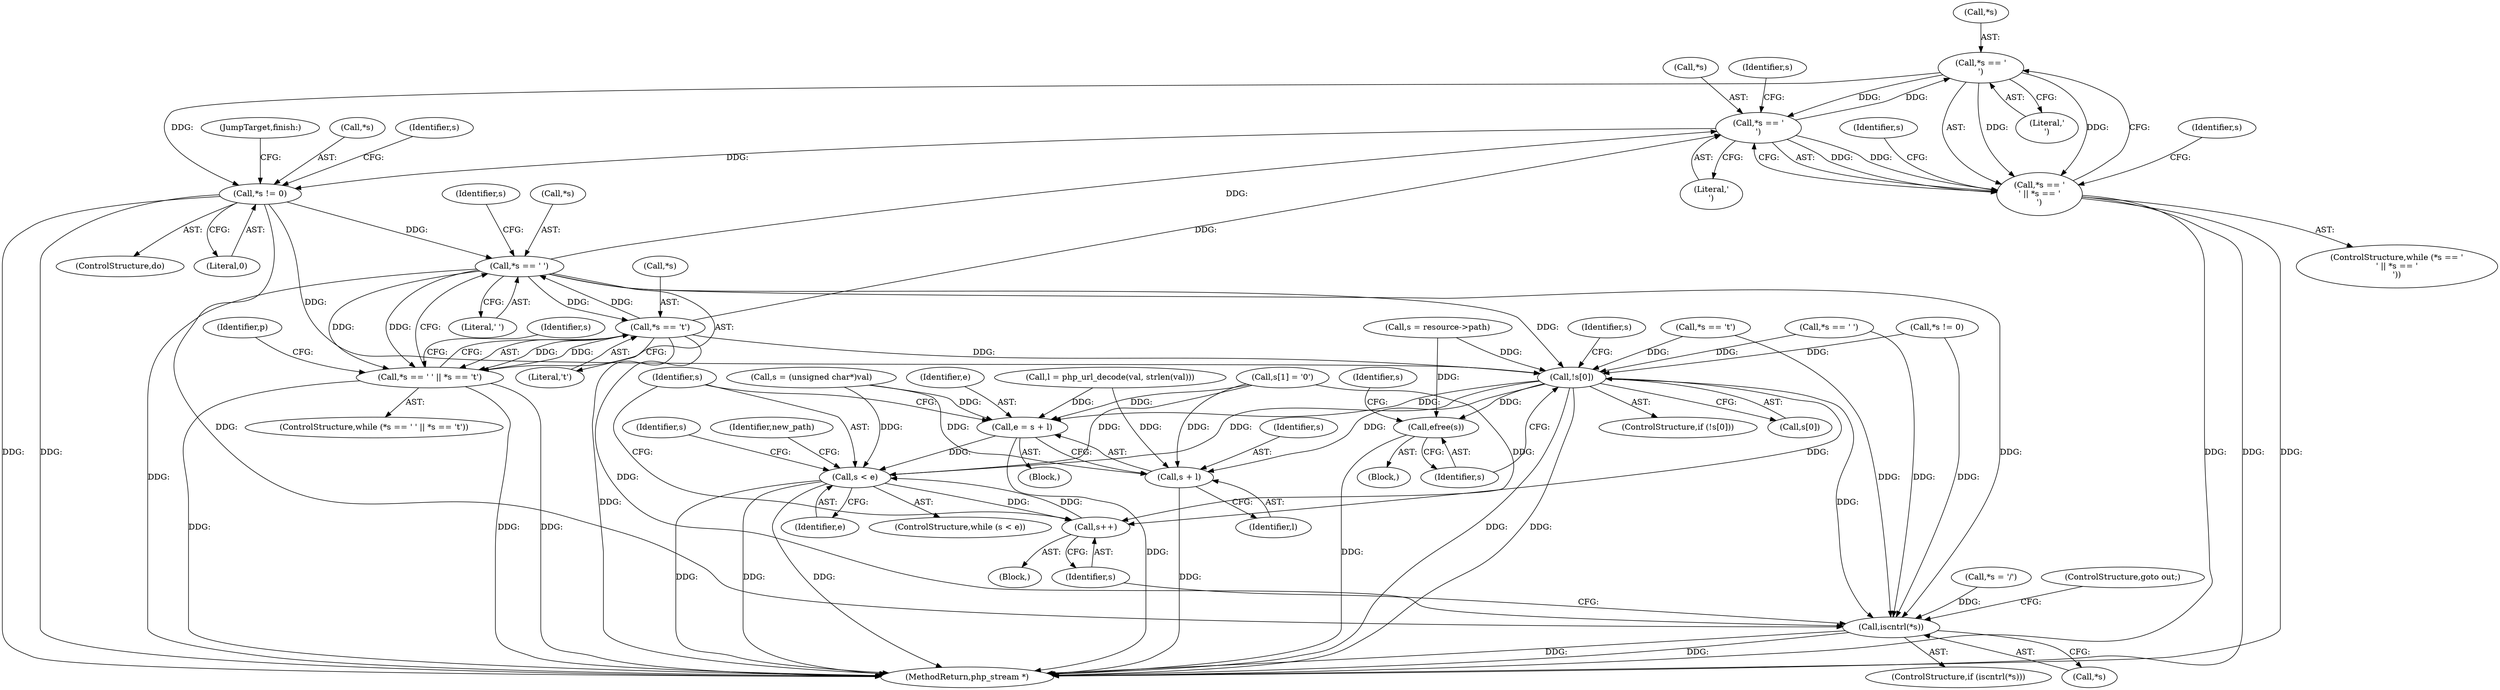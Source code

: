 digraph "0_php-src_523f230c831d7b33353203fa34aee4e92ac12bba@pointer" {
"1001006" [label="(Call,*s == '\n')"];
"1001002" [label="(Call,*s == '\r')"];
"1000882" [label="(Call,*s == '\t')"];
"1000878" [label="(Call,*s == ' ')"];
"1001012" [label="(Call,*s != 0)"];
"1001006" [label="(Call,*s == '\n')"];
"1001001" [label="(Call,*s == '\r' || *s == '\n')"];
"1000877" [label="(Call,*s == ' ' || *s == '\t')"];
"1003022" [label="(Call,!s[0])"];
"1003027" [label="(Call,efree(s))"];
"1003196" [label="(Call,e = s + l)"];
"1003202" [label="(Call,s < e)"];
"1003212" [label="(Call,s++)"];
"1003198" [label="(Call,s + l)"];
"1003207" [label="(Call,iscntrl(*s))"];
"1003212" [label="(Call,s++)"];
"1000881" [label="(Literal,' ')"];
"1003205" [label="(Block,)"];
"1003039" [label="(Call,*s = '/')"];
"1001006" [label="(Call,*s == '\n')"];
"1000874" [label="(ControlStructure,do)"];
"1003209" [label="(Identifier,s)"];
"1003198" [label="(Call,s + l)"];
"1003211" [label="(ControlStructure,goto out;)"];
"1001003" [label="(Call,*s)"];
"1001007" [label="(Call,*s)"];
"1003196" [label="(Call,e = s + l)"];
"1003206" [label="(ControlStructure,if (iscntrl(*s)))"];
"1003016" [label="(Call,s = resource->path)"];
"1003027" [label="(Call,efree(s))"];
"1000877" [label="(Call,*s == ' ' || *s == '\t')"];
"1003213" [label="(Identifier,s)"];
"1001009" [label="(Literal,'\n')"];
"1000883" [label="(Call,*s)"];
"1003233" [label="(MethodReturn,php_stream *)"];
"1000880" [label="(Identifier,s)"];
"1000856" [label="(Call,*s != 0)"];
"1003204" [label="(Identifier,e)"];
"1003207" [label="(Call,iscntrl(*s))"];
"1000884" [label="(Identifier,s)"];
"1003208" [label="(Call,*s)"];
"1001005" [label="(Literal,'\r')"];
"1003197" [label="(Identifier,e)"];
"1000722" [label="(Call,*s == ' ')"];
"1001011" [label="(Identifier,s)"];
"1001001" [label="(Call,*s == '\r' || *s == '\n')"];
"1001008" [label="(Identifier,s)"];
"1000879" [label="(Call,*s)"];
"1000876" [label="(ControlStructure,while (*s == ' ' || *s == '\t'))"];
"1000726" [label="(Call,*s == '\t')"];
"1003043" [label="(Call,s[1] = '\0')"];
"1000878" [label="(Call,*s == ' ')"];
"1000885" [label="(Literal,'\t')"];
"1003021" [label="(ControlStructure,if (!s[0]))"];
"1003023" [label="(Call,s[0])"];
"1003203" [label="(Identifier,s)"];
"1001015" [label="(Literal,0)"];
"1000882" [label="(Call,*s == '\t')"];
"1003201" [label="(ControlStructure,while (s < e))"];
"1003185" [label="(Call,l = php_url_decode(val, strlen(val)))"];
"1003041" [label="(Identifier,s)"];
"1003217" [label="(Identifier,new_path)"];
"1001016" [label="(JumpTarget,finish:)"];
"1001000" [label="(ControlStructure,while (*s == '\r' || *s == '\n'))"];
"1003191" [label="(Call,s = (unsigned char*)val)"];
"1003200" [label="(Identifier,l)"];
"1003026" [label="(Block,)"];
"1001002" [label="(Call,*s == '\r')"];
"1001012" [label="(Call,*s != 0)"];
"1003030" [label="(Identifier,s)"];
"1003199" [label="(Identifier,s)"];
"1000887" [label="(Identifier,s)"];
"1000889" [label="(Identifier,p)"];
"1003028" [label="(Identifier,s)"];
"1003022" [label="(Call,!s[0])"];
"1003202" [label="(Call,s < e)"];
"1003181" [label="(Block,)"];
"1001014" [label="(Identifier,s)"];
"1001013" [label="(Call,*s)"];
"1001006" -> "1001001"  [label="AST: "];
"1001006" -> "1001009"  [label="CFG: "];
"1001007" -> "1001006"  [label="AST: "];
"1001009" -> "1001006"  [label="AST: "];
"1001001" -> "1001006"  [label="CFG: "];
"1001006" -> "1001002"  [label="DDG: "];
"1001006" -> "1001001"  [label="DDG: "];
"1001006" -> "1001001"  [label="DDG: "];
"1001002" -> "1001006"  [label="DDG: "];
"1001006" -> "1001012"  [label="DDG: "];
"1001002" -> "1001001"  [label="AST: "];
"1001002" -> "1001005"  [label="CFG: "];
"1001003" -> "1001002"  [label="AST: "];
"1001005" -> "1001002"  [label="AST: "];
"1001008" -> "1001002"  [label="CFG: "];
"1001001" -> "1001002"  [label="CFG: "];
"1001002" -> "1001001"  [label="DDG: "];
"1001002" -> "1001001"  [label="DDG: "];
"1000882" -> "1001002"  [label="DDG: "];
"1000878" -> "1001002"  [label="DDG: "];
"1001002" -> "1001012"  [label="DDG: "];
"1000882" -> "1000877"  [label="AST: "];
"1000882" -> "1000885"  [label="CFG: "];
"1000883" -> "1000882"  [label="AST: "];
"1000885" -> "1000882"  [label="AST: "];
"1000877" -> "1000882"  [label="CFG: "];
"1000882" -> "1003233"  [label="DDG: "];
"1000882" -> "1000878"  [label="DDG: "];
"1000882" -> "1000877"  [label="DDG: "];
"1000882" -> "1000877"  [label="DDG: "];
"1000878" -> "1000882"  [label="DDG: "];
"1000882" -> "1003022"  [label="DDG: "];
"1000882" -> "1003207"  [label="DDG: "];
"1000878" -> "1000877"  [label="AST: "];
"1000878" -> "1000881"  [label="CFG: "];
"1000879" -> "1000878"  [label="AST: "];
"1000881" -> "1000878"  [label="AST: "];
"1000884" -> "1000878"  [label="CFG: "];
"1000877" -> "1000878"  [label="CFG: "];
"1000878" -> "1003233"  [label="DDG: "];
"1000878" -> "1000877"  [label="DDG: "];
"1000878" -> "1000877"  [label="DDG: "];
"1001012" -> "1000878"  [label="DDG: "];
"1000878" -> "1003022"  [label="DDG: "];
"1000878" -> "1003207"  [label="DDG: "];
"1001012" -> "1000874"  [label="AST: "];
"1001012" -> "1001015"  [label="CFG: "];
"1001013" -> "1001012"  [label="AST: "];
"1001015" -> "1001012"  [label="AST: "];
"1000880" -> "1001012"  [label="CFG: "];
"1001016" -> "1001012"  [label="CFG: "];
"1001012" -> "1003233"  [label="DDG: "];
"1001012" -> "1003233"  [label="DDG: "];
"1001012" -> "1003022"  [label="DDG: "];
"1001012" -> "1003207"  [label="DDG: "];
"1001001" -> "1001000"  [label="AST: "];
"1001014" -> "1001001"  [label="CFG: "];
"1001011" -> "1001001"  [label="CFG: "];
"1001001" -> "1003233"  [label="DDG: "];
"1001001" -> "1003233"  [label="DDG: "];
"1001001" -> "1003233"  [label="DDG: "];
"1000877" -> "1000876"  [label="AST: "];
"1000887" -> "1000877"  [label="CFG: "];
"1000889" -> "1000877"  [label="CFG: "];
"1000877" -> "1003233"  [label="DDG: "];
"1000877" -> "1003233"  [label="DDG: "];
"1000877" -> "1003233"  [label="DDG: "];
"1003022" -> "1003021"  [label="AST: "];
"1003022" -> "1003023"  [label="CFG: "];
"1003023" -> "1003022"  [label="AST: "];
"1003028" -> "1003022"  [label="CFG: "];
"1003041" -> "1003022"  [label="CFG: "];
"1003022" -> "1003233"  [label="DDG: "];
"1003022" -> "1003233"  [label="DDG: "];
"1003016" -> "1003022"  [label="DDG: "];
"1000856" -> "1003022"  [label="DDG: "];
"1000726" -> "1003022"  [label="DDG: "];
"1000722" -> "1003022"  [label="DDG: "];
"1003022" -> "1003027"  [label="DDG: "];
"1003022" -> "1003196"  [label="DDG: "];
"1003022" -> "1003198"  [label="DDG: "];
"1003022" -> "1003202"  [label="DDG: "];
"1003022" -> "1003207"  [label="DDG: "];
"1003022" -> "1003212"  [label="DDG: "];
"1003027" -> "1003026"  [label="AST: "];
"1003027" -> "1003028"  [label="CFG: "];
"1003028" -> "1003027"  [label="AST: "];
"1003030" -> "1003027"  [label="CFG: "];
"1003027" -> "1003233"  [label="DDG: "];
"1003016" -> "1003027"  [label="DDG: "];
"1003196" -> "1003181"  [label="AST: "];
"1003196" -> "1003198"  [label="CFG: "];
"1003197" -> "1003196"  [label="AST: "];
"1003198" -> "1003196"  [label="AST: "];
"1003203" -> "1003196"  [label="CFG: "];
"1003196" -> "1003233"  [label="DDG: "];
"1003191" -> "1003196"  [label="DDG: "];
"1003043" -> "1003196"  [label="DDG: "];
"1003185" -> "1003196"  [label="DDG: "];
"1003196" -> "1003202"  [label="DDG: "];
"1003202" -> "1003201"  [label="AST: "];
"1003202" -> "1003204"  [label="CFG: "];
"1003203" -> "1003202"  [label="AST: "];
"1003204" -> "1003202"  [label="AST: "];
"1003209" -> "1003202"  [label="CFG: "];
"1003217" -> "1003202"  [label="CFG: "];
"1003202" -> "1003233"  [label="DDG: "];
"1003202" -> "1003233"  [label="DDG: "];
"1003202" -> "1003233"  [label="DDG: "];
"1003212" -> "1003202"  [label="DDG: "];
"1003043" -> "1003202"  [label="DDG: "];
"1003191" -> "1003202"  [label="DDG: "];
"1003202" -> "1003212"  [label="DDG: "];
"1003212" -> "1003205"  [label="AST: "];
"1003212" -> "1003213"  [label="CFG: "];
"1003213" -> "1003212"  [label="AST: "];
"1003203" -> "1003212"  [label="CFG: "];
"1003043" -> "1003212"  [label="DDG: "];
"1003198" -> "1003200"  [label="CFG: "];
"1003199" -> "1003198"  [label="AST: "];
"1003200" -> "1003198"  [label="AST: "];
"1003198" -> "1003233"  [label="DDG: "];
"1003191" -> "1003198"  [label="DDG: "];
"1003043" -> "1003198"  [label="DDG: "];
"1003185" -> "1003198"  [label="DDG: "];
"1003207" -> "1003206"  [label="AST: "];
"1003207" -> "1003208"  [label="CFG: "];
"1003208" -> "1003207"  [label="AST: "];
"1003211" -> "1003207"  [label="CFG: "];
"1003213" -> "1003207"  [label="CFG: "];
"1003207" -> "1003233"  [label="DDG: "];
"1003207" -> "1003233"  [label="DDG: "];
"1000856" -> "1003207"  [label="DDG: "];
"1000722" -> "1003207"  [label="DDG: "];
"1000726" -> "1003207"  [label="DDG: "];
"1003039" -> "1003207"  [label="DDG: "];
}
